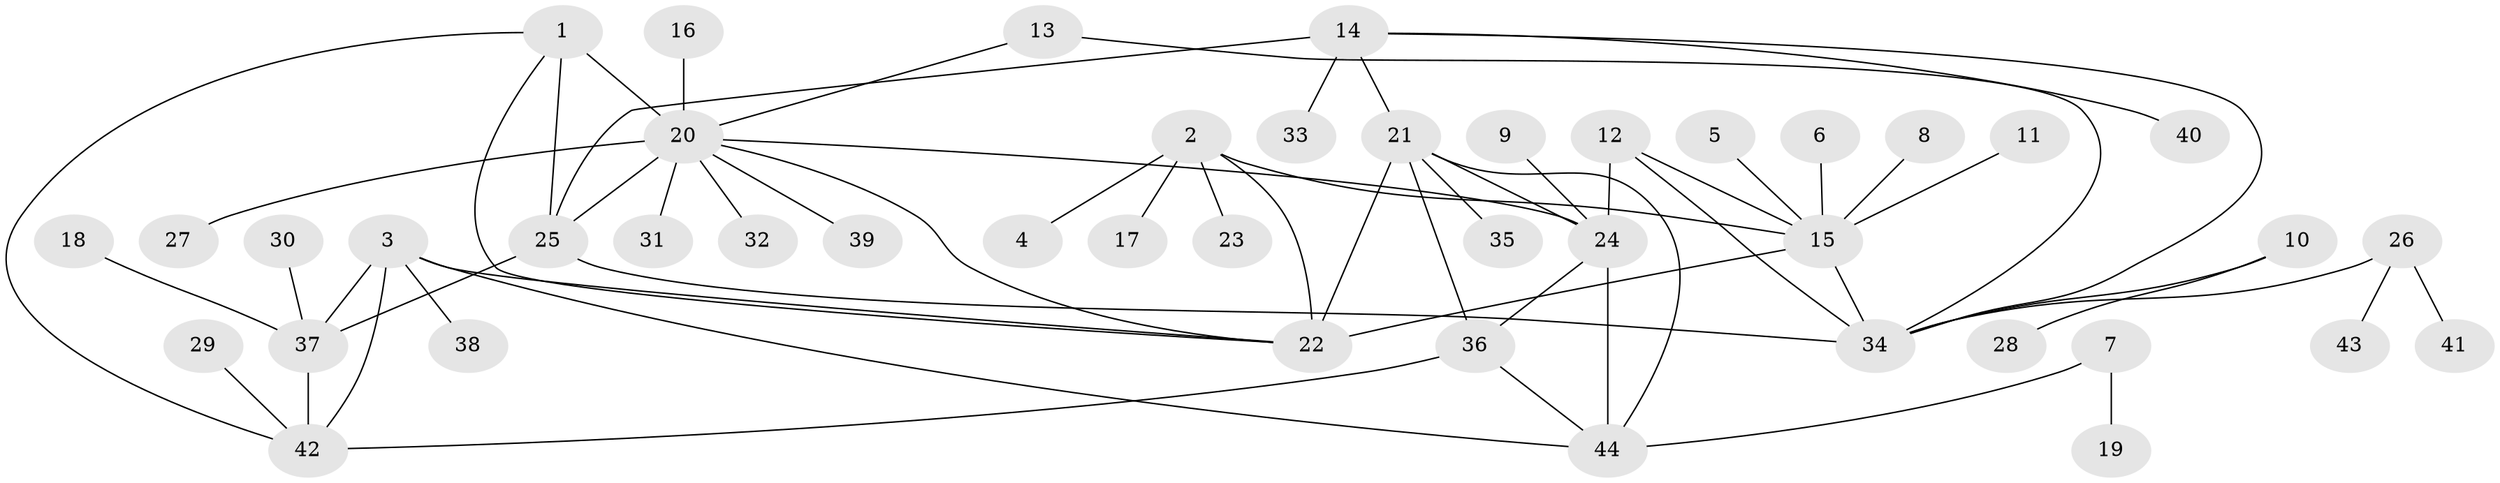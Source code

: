 // original degree distribution, {5: 0.056818181818181816, 8: 0.045454545454545456, 7: 0.022727272727272728, 3: 0.06818181818181818, 14: 0.011363636363636364, 4: 0.03409090909090909, 10: 0.011363636363636364, 6: 0.03409090909090909, 11: 0.011363636363636364, 1: 0.5681818181818182, 2: 0.13636363636363635}
// Generated by graph-tools (version 1.1) at 2025/02/03/09/25 03:02:41]
// undirected, 44 vertices, 61 edges
graph export_dot {
graph [start="1"]
  node [color=gray90,style=filled];
  1;
  2;
  3;
  4;
  5;
  6;
  7;
  8;
  9;
  10;
  11;
  12;
  13;
  14;
  15;
  16;
  17;
  18;
  19;
  20;
  21;
  22;
  23;
  24;
  25;
  26;
  27;
  28;
  29;
  30;
  31;
  32;
  33;
  34;
  35;
  36;
  37;
  38;
  39;
  40;
  41;
  42;
  43;
  44;
  1 -- 20 [weight=3.0];
  1 -- 22 [weight=1.0];
  1 -- 25 [weight=1.0];
  1 -- 42 [weight=1.0];
  2 -- 4 [weight=1.0];
  2 -- 15 [weight=2.0];
  2 -- 17 [weight=1.0];
  2 -- 22 [weight=2.0];
  2 -- 23 [weight=1.0];
  3 -- 22 [weight=1.0];
  3 -- 37 [weight=1.0];
  3 -- 38 [weight=1.0];
  3 -- 42 [weight=2.0];
  3 -- 44 [weight=1.0];
  5 -- 15 [weight=1.0];
  6 -- 15 [weight=1.0];
  7 -- 19 [weight=1.0];
  7 -- 44 [weight=1.0];
  8 -- 15 [weight=1.0];
  9 -- 24 [weight=1.0];
  10 -- 28 [weight=1.0];
  10 -- 34 [weight=1.0];
  11 -- 15 [weight=1.0];
  12 -- 15 [weight=1.0];
  12 -- 24 [weight=1.0];
  12 -- 34 [weight=1.0];
  13 -- 20 [weight=1.0];
  13 -- 34 [weight=1.0];
  14 -- 21 [weight=1.0];
  14 -- 25 [weight=2.0];
  14 -- 33 [weight=1.0];
  14 -- 34 [weight=1.0];
  14 -- 40 [weight=1.0];
  15 -- 22 [weight=1.0];
  15 -- 34 [weight=1.0];
  16 -- 20 [weight=1.0];
  18 -- 37 [weight=1.0];
  20 -- 22 [weight=1.0];
  20 -- 24 [weight=1.0];
  20 -- 25 [weight=1.0];
  20 -- 27 [weight=1.0];
  20 -- 31 [weight=1.0];
  20 -- 32 [weight=1.0];
  20 -- 39 [weight=1.0];
  21 -- 22 [weight=1.0];
  21 -- 24 [weight=1.0];
  21 -- 35 [weight=1.0];
  21 -- 36 [weight=1.0];
  21 -- 44 [weight=1.0];
  24 -- 36 [weight=1.0];
  24 -- 44 [weight=1.0];
  25 -- 34 [weight=2.0];
  25 -- 37 [weight=1.0];
  26 -- 34 [weight=1.0];
  26 -- 41 [weight=1.0];
  26 -- 43 [weight=1.0];
  29 -- 42 [weight=1.0];
  30 -- 37 [weight=1.0];
  36 -- 42 [weight=1.0];
  36 -- 44 [weight=1.0];
  37 -- 42 [weight=2.0];
}
